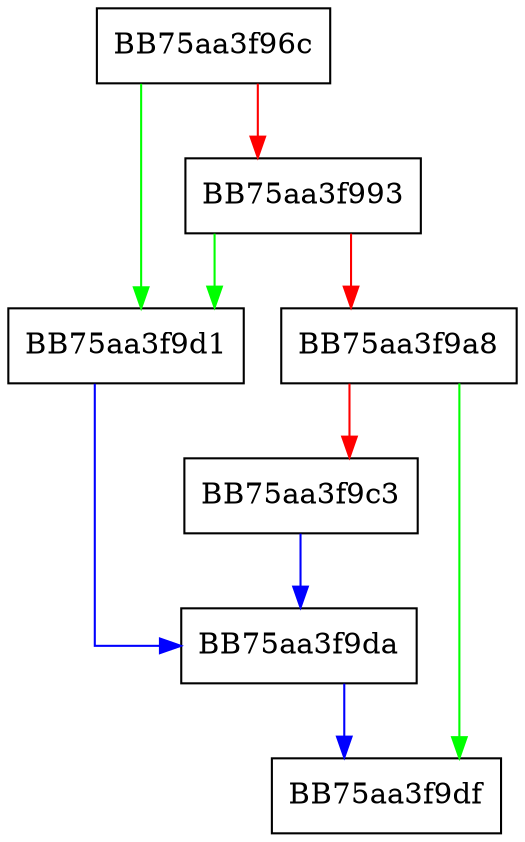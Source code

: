digraph getNodeType {
  node [shape="box"];
  graph [splines=ortho];
  BB75aa3f96c -> BB75aa3f9d1 [color="green"];
  BB75aa3f96c -> BB75aa3f993 [color="red"];
  BB75aa3f993 -> BB75aa3f9d1 [color="green"];
  BB75aa3f993 -> BB75aa3f9a8 [color="red"];
  BB75aa3f9a8 -> BB75aa3f9df [color="green"];
  BB75aa3f9a8 -> BB75aa3f9c3 [color="red"];
  BB75aa3f9c3 -> BB75aa3f9da [color="blue"];
  BB75aa3f9d1 -> BB75aa3f9da [color="blue"];
  BB75aa3f9da -> BB75aa3f9df [color="blue"];
}
